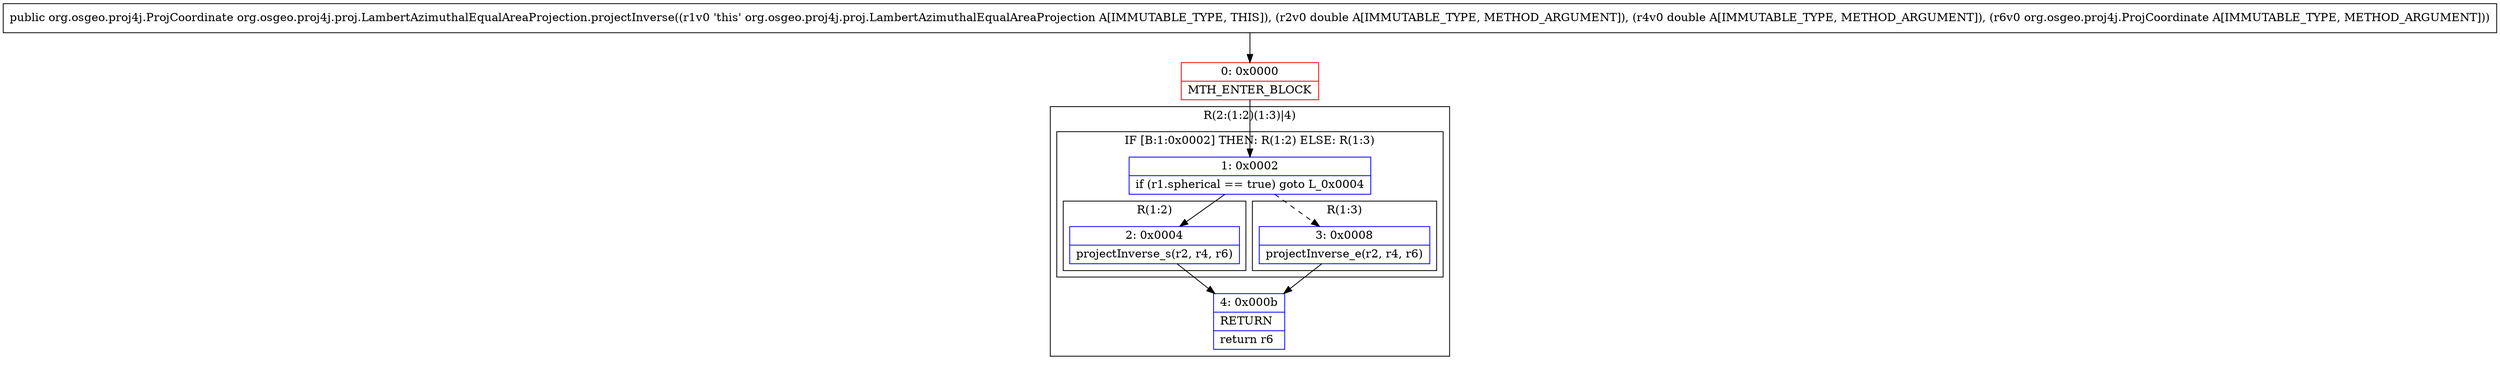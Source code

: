 digraph "CFG fororg.osgeo.proj4j.proj.LambertAzimuthalEqualAreaProjection.projectInverse(DDLorg\/osgeo\/proj4j\/ProjCoordinate;)Lorg\/osgeo\/proj4j\/ProjCoordinate;" {
subgraph cluster_Region_1037899166 {
label = "R(2:(1:2)(1:3)|4)";
node [shape=record,color=blue];
subgraph cluster_IfRegion_449975498 {
label = "IF [B:1:0x0002] THEN: R(1:2) ELSE: R(1:3)";
node [shape=record,color=blue];
Node_1 [shape=record,label="{1\:\ 0x0002|if (r1.spherical == true) goto L_0x0004\l}"];
subgraph cluster_Region_1594177476 {
label = "R(1:2)";
node [shape=record,color=blue];
Node_2 [shape=record,label="{2\:\ 0x0004|projectInverse_s(r2, r4, r6)\l}"];
}
subgraph cluster_Region_430147510 {
label = "R(1:3)";
node [shape=record,color=blue];
Node_3 [shape=record,label="{3\:\ 0x0008|projectInverse_e(r2, r4, r6)\l}"];
}
}
Node_4 [shape=record,label="{4\:\ 0x000b|RETURN\l|return r6\l}"];
}
Node_0 [shape=record,color=red,label="{0\:\ 0x0000|MTH_ENTER_BLOCK\l}"];
MethodNode[shape=record,label="{public org.osgeo.proj4j.ProjCoordinate org.osgeo.proj4j.proj.LambertAzimuthalEqualAreaProjection.projectInverse((r1v0 'this' org.osgeo.proj4j.proj.LambertAzimuthalEqualAreaProjection A[IMMUTABLE_TYPE, THIS]), (r2v0 double A[IMMUTABLE_TYPE, METHOD_ARGUMENT]), (r4v0 double A[IMMUTABLE_TYPE, METHOD_ARGUMENT]), (r6v0 org.osgeo.proj4j.ProjCoordinate A[IMMUTABLE_TYPE, METHOD_ARGUMENT])) }"];
MethodNode -> Node_0;
Node_1 -> Node_2;
Node_1 -> Node_3[style=dashed];
Node_2 -> Node_4;
Node_3 -> Node_4;
Node_0 -> Node_1;
}

